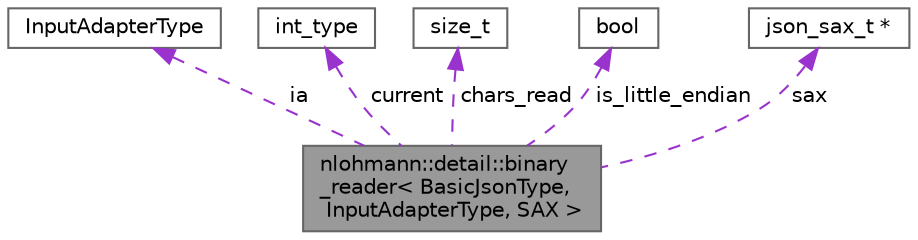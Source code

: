 digraph "nlohmann::detail::binary_reader&lt; BasicJsonType, InputAdapterType, SAX &gt;"
{
 // LATEX_PDF_SIZE
  bgcolor="transparent";
  edge [fontname=Helvetica,fontsize=10,labelfontname=Helvetica,labelfontsize=10];
  node [fontname=Helvetica,fontsize=10,shape=box,height=0.2,width=0.4];
  Node1 [label="nlohmann::detail::binary\l_reader\< BasicJsonType,\l InputAdapterType, SAX \>",height=0.2,width=0.4,color="gray40", fillcolor="grey60", style="filled", fontcolor="black",tooltip="deserialization of CBOR, MessagePack, and UBJSON values"];
  Node2 -> Node1 [dir="back",color="darkorchid3",style="dashed",label=" ia" ];
  Node2 [label="InputAdapterType",height=0.2,width=0.4,color="gray40", fillcolor="white", style="filled",tooltip=" "];
  Node3 -> Node1 [dir="back",color="darkorchid3",style="dashed",label=" current" ];
  Node3 [label="int_type",height=0.2,width=0.4,color="gray40", fillcolor="white", style="filled",tooltip=" "];
  Node4 -> Node1 [dir="back",color="darkorchid3",style="dashed",label=" chars_read" ];
  Node4 [label="size_t",height=0.2,width=0.4,color="gray40", fillcolor="white", style="filled",tooltip=" "];
  Node5 -> Node1 [dir="back",color="darkorchid3",style="dashed",label=" is_little_endian" ];
  Node5 [label="bool",height=0.2,width=0.4,color="gray40", fillcolor="white", style="filled",tooltip=" "];
  Node6 -> Node1 [dir="back",color="darkorchid3",style="dashed",label=" sax" ];
  Node6 [label="json_sax_t *",height=0.2,width=0.4,color="gray40", fillcolor="white", style="filled",tooltip=" "];
}
